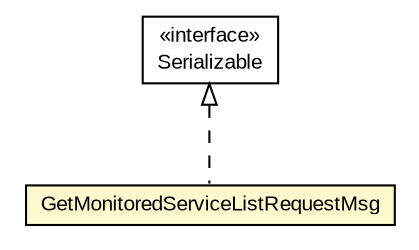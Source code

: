 #!/usr/local/bin/dot
#
# Class diagram 
# Generated by UMLGraph version R5_6-24-gf6e263 (http://www.umlgraph.org/)
#

digraph G {
	edge [fontname="arial",fontsize=10,labelfontname="arial",labelfontsize=10];
	node [fontname="arial",fontsize=10,shape=plaintext];
	nodesep=0.25;
	ranksep=0.5;
	// org.miloss.fgsms.services.interfaces.dataaccessservice.GetMonitoredServiceListRequestMsg
	c533521 [label=<<table title="org.miloss.fgsms.services.interfaces.dataaccessservice.GetMonitoredServiceListRequestMsg" border="0" cellborder="1" cellspacing="0" cellpadding="2" port="p" bgcolor="lemonChiffon" href="./GetMonitoredServiceListRequestMsg.html">
		<tr><td><table border="0" cellspacing="0" cellpadding="1">
<tr><td align="center" balign="center"> GetMonitoredServiceListRequestMsg </td></tr>
		</table></td></tr>
		</table>>, URL="./GetMonitoredServiceListRequestMsg.html", fontname="arial", fontcolor="black", fontsize=10.0];
	//org.miloss.fgsms.services.interfaces.dataaccessservice.GetMonitoredServiceListRequestMsg implements java.io.Serializable
	c534384:p -> c533521:p [dir=back,arrowtail=empty,style=dashed];
	// java.io.Serializable
	c534384 [label=<<table title="java.io.Serializable" border="0" cellborder="1" cellspacing="0" cellpadding="2" port="p" href="http://java.sun.com/j2se/1.4.2/docs/api/java/io/Serializable.html">
		<tr><td><table border="0" cellspacing="0" cellpadding="1">
<tr><td align="center" balign="center"> &#171;interface&#187; </td></tr>
<tr><td align="center" balign="center"> Serializable </td></tr>
		</table></td></tr>
		</table>>, URL="http://java.sun.com/j2se/1.4.2/docs/api/java/io/Serializable.html", fontname="arial", fontcolor="black", fontsize=10.0];
}

